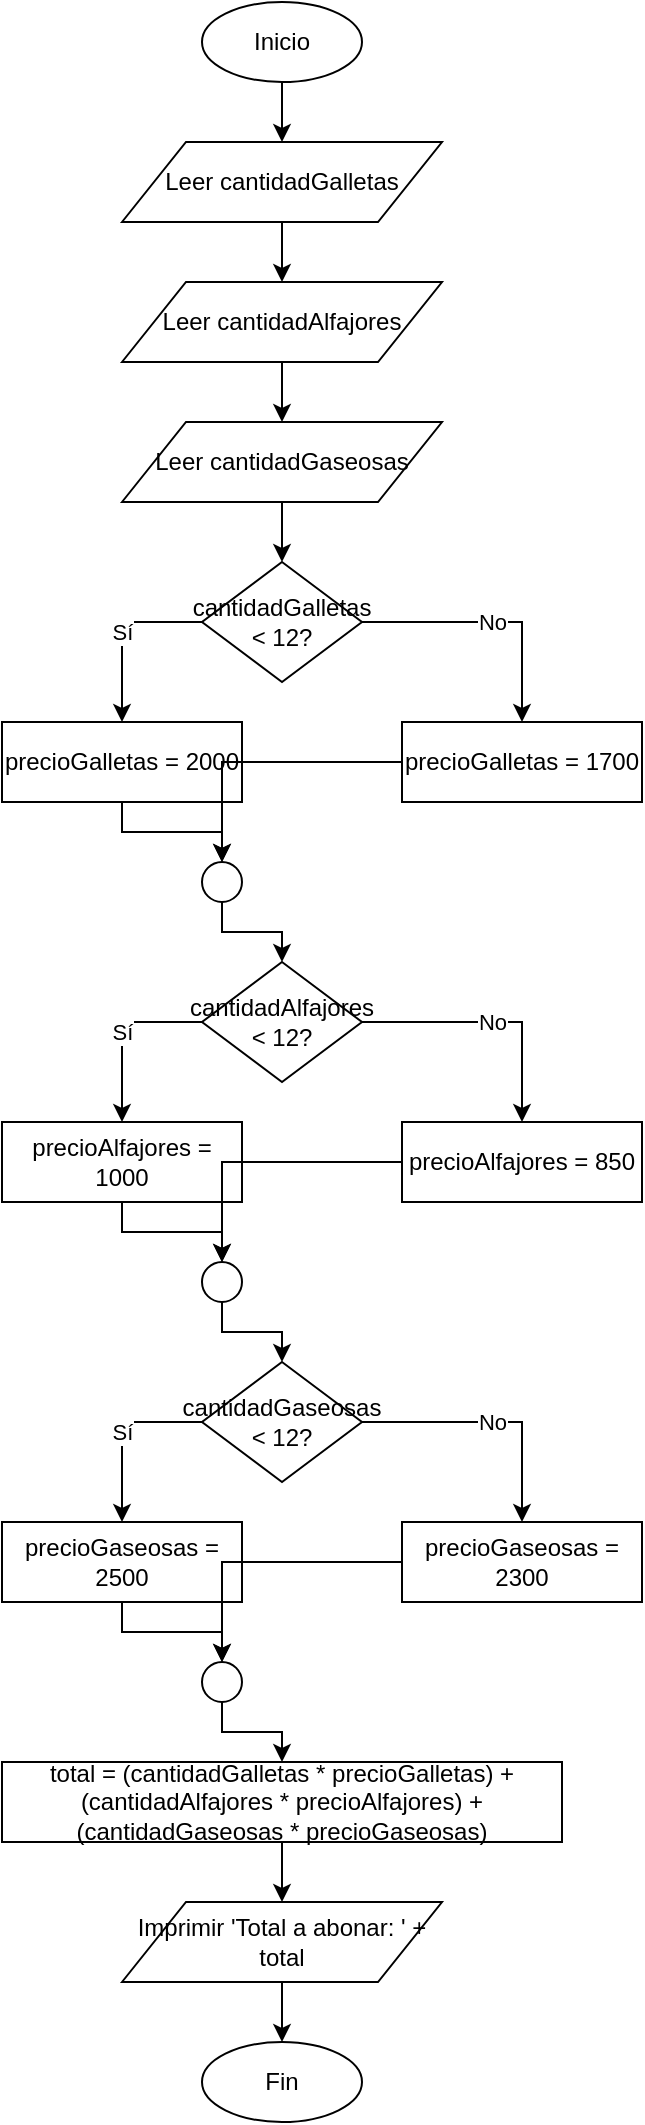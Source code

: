 <mxfile version="27.0.6">
  <diagram name="Page-1" id="qCQBoRJt0O49EkEic1T_">
    <mxGraphModel dx="1216" dy="821" grid="1" gridSize="10" guides="1" tooltips="1" connect="1" arrows="1" fold="1" page="1" pageScale="1" pageWidth="827" pageHeight="1169" math="0" shadow="0">
      <root>
        <mxCell id="0" />
        <mxCell id="1" parent="0" />
        <!-- Start -->
        <mxCell id="start" value="Inicio" style="ellipse;whiteSpace=wrap;html=1;" vertex="1" parent="1">
          <mxGeometry x="400" y="50" width="80" height="40" as="geometry" />
        </mxCell>
        <!-- Input Galletas -->
        <mxCell id="inputGalletas" value="Leer cantidadGalletas" style="shape=parallelogram;whiteSpace=wrap;html=1;" vertex="1" parent="1">
          <mxGeometry x="360" y="120" width="160" height="40" as="geometry" />
        </mxCell>
        <!-- Input Alfajores -->
        <mxCell id="inputAlfajores" value="Leer cantidadAlfajores" style="shape=parallelogram;whiteSpace=wrap;html=1;" vertex="1" parent="1">
          <mxGeometry x="360" y="190" width="160" height="40" as="geometry" />
        </mxCell>
        <!-- Input Gaseosas -->
        <mxCell id="inputGaseosas" value="Leer cantidadGaseosas" style="shape=parallelogram;whiteSpace=wrap;html=1;" vertex="1" parent="1">
          <mxGeometry x="360" y="260" width="160" height="40" as="geometry" />
        </mxCell>
        <!-- Decision Galletas -->
        <mxCell id="decGalletas" value="cantidadGalletas &lt; 12?" style="rhombus;whiteSpace=wrap;html=1;" vertex="1" parent="1">
          <mxGeometry x="400" y="330" width="80" height="60" as="geometry" />
        </mxCell>
        <!-- Yes Galletas -->
        <mxCell id="yesGalletas" value="precioGalletas = 2000" style="rounded=0;whiteSpace=wrap;html=1;" vertex="1" parent="1">
          <mxGeometry x="300" y="410" width="120" height="40" as="geometry" />
        </mxCell>
        <!-- No Galletas -->
        <mxCell id="noGalletas" value="precioGalletas = 1700" style="rounded=0;whiteSpace=wrap;html=1;" vertex="1" parent="1">
          <mxGeometry x="500" y="410" width="120" height="40" as="geometry" />
        </mxCell>
        <!-- Merge Galletas -->
        <mxCell id="mergeGalletas" value="" style="ellipse;whiteSpace=wrap;html=1;aspect=fixed;" vertex="1" parent="1">
          <mxGeometry x="400" y="480" width="20" height="20" as="geometry" />
        </mxCell>
        <!-- Decision Alfajores -->
        <mxCell id="decAlfajores" value="cantidadAlfajores &lt; 12?" style="rhombus;whiteSpace=wrap;html=1;" vertex="1" parent="1">
          <mxGeometry x="400" y="530" width="80" height="60" as="geometry" />
        </mxCell>
        <!-- Yes Alfajores -->
        <mxCell id="yesAlfajores" value="precioAlfajores = 1000" style="rounded=0;whiteSpace=wrap;html=1;" vertex="1" parent="1">
          <mxGeometry x="300" y="610" width="120" height="40" as="geometry" />
        </mxCell>
        <!-- No Alfajores -->
        <mxCell id="noAlfajores" value="precioAlfajores = 850" style="rounded=0;whiteSpace=wrap;html=1;" vertex="1" parent="1">
          <mxGeometry x="500" y="610" width="120" height="40" as="geometry" />
        </mxCell>
        <!-- Merge Alfajores -->
        <mxCell id="mergeAlfajores" value="" style="ellipse;whiteSpace=wrap;html=1;aspect=fixed;" vertex="1" parent="1">
          <mxGeometry x="400" y="680" width="20" height="20" as="geometry" />
        </mxCell>
        <!-- Decision Gaseosas -->
        <mxCell id="decGaseosas" value="cantidadGaseosas &lt; 12?" style="rhombus;whiteSpace=wrap;html=1;" vertex="1" parent="1">
          <mxGeometry x="400" y="730" width="80" height="60" as="geometry" />
        </mxCell>
        <!-- Yes Gaseosas -->
        <mxCell id="yesGaseosas" value="precioGaseosas = 2500" style="rounded=0;whiteSpace=wrap;html=1;" vertex="1" parent="1">
          <mxGeometry x="300" y="810" width="120" height="40" as="geometry" />
        </mxCell>
        <!-- No Gaseosas -->
        <mxCell id="noGaseosas" value="precioGaseosas = 2300" style="rounded=0;whiteSpace=wrap;html=1;" vertex="1" parent="1">
          <mxGeometry x="500" y="810" width="120" height="40" as="geometry" />
        </mxCell>
        <!-- Merge Gaseosas -->
        <mxCell id="mergeGaseosas" value="" style="ellipse;whiteSpace=wrap;html=1;aspect=fixed;" vertex="1" parent="1">
          <mxGeometry x="400" y="880" width="20" height="20" as="geometry" />
        </mxCell>
        <!-- Calculate Total -->
        <mxCell id="calcTotal" value="total = (cantidadGalletas * precioGalletas) + (cantidadAlfajores * precioAlfajores) + (cantidadGaseosas * precioGaseosas)" style="rounded=0;whiteSpace=wrap;html=1;" vertex="1" parent="1">
          <mxGeometry x="300" y="930" width="280" height="40" as="geometry" />
        </mxCell>
        <!-- Output -->
        <mxCell id="output" value="Imprimir 'Total a abonar: ' + total" style="shape=parallelogram;whiteSpace=wrap;html=1;" vertex="1" parent="1">
          <mxGeometry x="360" y="1000" width="160" height="40" as="geometry" />
        </mxCell>
        <!-- End -->
        <mxCell id="end" value="Fin" style="ellipse;whiteSpace=wrap;html=1;" vertex="1" parent="1">
          <mxGeometry x="400" y="1070" width="80" height="40" as="geometry" />
        </mxCell>
        <!-- Edges -->
        <mxCell id="e1" style="edgeStyle=orthogonalEdgeStyle;rounded=0;html=1;" edge="1" parent="1" source="start" target="inputGalletas">
          <mxGeometry relative="1" as="geometry" />
        </mxCell>
        <mxCell id="e2" style="edgeStyle=orthogonalEdgeStyle;rounded=0;html=1;" edge="1" parent="1" source="inputGalletas" target="inputAlfajores">
          <mxGeometry relative="1" as="geometry" />
        </mxCell>
        <mxCell id="e3" style="edgeStyle=orthogonalEdgeStyle;rounded=0;html=1;" edge="1" parent="1" source="inputAlfajores" target="inputGaseosas">
          <mxGeometry relative="1" as="geometry" />
        </mxCell>
        <mxCell id="e4" style="edgeStyle=orthogonalEdgeStyle;rounded=0;html=1;" edge="1" parent="1" source="inputGaseosas" target="decGalletas">
          <mxGeometry relative="1" as="geometry" />
        </mxCell>
        <mxCell id="e5" value="Sí" style="edgeStyle=orthogonalEdgeStyle;rounded=0;html=1;exitX=0;exitY=0.5;" edge="1" parent="1" source="decGalletas" target="yesGalletas">
          <mxGeometry relative="1" as="geometry" />
        </mxCell>
        <mxCell id="e6" value="No" style="edgeStyle=orthogonalEdgeStyle;rounded=0;html=1;exitX=1;exitY=0.5;" edge="1" parent="1" source="decGalletas" target="noGalletas">
          <mxGeometry relative="1" as="geometry" />
        </mxCell>
        <mxCell id="e7" style="edgeStyle=orthogonalEdgeStyle;rounded=0;html=1;" edge="1" parent="1" source="yesGalletas" target="mergeGalletas">
          <mxGeometry relative="1" as="geometry" />
        </mxCell>
        <mxCell id="e8" style="edgeStyle=orthogonalEdgeStyle;rounded=0;html=1;" edge="1" parent="1" source="noGalletas" target="mergeGalletas">
          <mxGeometry relative="1" as="geometry" />
        </mxCell>
        <mxCell id="e9" style="edgeStyle=orthogonalEdgeStyle;rounded=0;html=1;" edge="1" parent="1" source="mergeGalletas" target="decAlfajores">
          <mxGeometry relative="1" as="geometry" />
        </mxCell>
        <mxCell id="e10" value="Sí" style="edgeStyle=orthogonalEdgeStyle;rounded=0;html=1;exitX=0;exitY=0.5;" edge="1" parent="1" source="decAlfajores" target="yesAlfajores">
          <mxGeometry relative="1" as="geometry" />
        </mxCell>
        <mxCell id="e11" value="No" style="edgeStyle=orthogonalEdgeStyle;rounded=0;html=1;exitX=1;exitY=0.5;" edge="1" parent="1" source="decAlfajores" target="noAlfajores">
          <mxGeometry relative="1" as="geometry" />
        </mxCell>
        <mxCell id="e12" style="edgeStyle=orthogonalEdgeStyle;rounded=0;html=1;" edge="1" parent="1" source="yesAlfajores" target="mergeAlfajores">
          <mxGeometry relative="1" as="geometry" />
        </mxCell>
        <mxCell id="e13" style="edgeStyle=orthogonalEdgeStyle;rounded=0;html=1;" edge="1" parent="1" source="noAlfajores" target="mergeAlfajores">
          <mxGeometry relative="1" as="geometry" />
        </mxCell>
        <mxCell id="e14" style="edgeStyle=orthogonalEdgeStyle;rounded=0;html=1;" edge="1" parent="1" source="mergeAlfajores" target="decGaseosas">
          <mxGeometry relative="1" as="geometry" />
        </mxCell>
        <mxCell id="e15" value="Sí" style="edgeStyle=orthogonalEdgeStyle;rounded=0;html=1;exitX=0;exitY=0.5;" edge="1" parent="1" source="decGaseosas" target="yesGaseosas">
          <mxGeometry relative="1" as="geometry" />
        </mxCell>
        <mxCell id="e16" value="No" style="edgeStyle=orthogonalEdgeStyle;rounded=0;html=1;exitX=1;exitY=0.5;" edge="1" parent="1" source="decGaseosas" target="noGaseosas">
          <mxGeometry relative="1" as="geometry" />
        </mxCell>
        <mxCell id="e17" style="edgeStyle=orthogonalEdgeStyle;rounded=0;html=1;" edge="1" parent="1" source="yesGaseosas" target="mergeGaseosas">
          <mxGeometry relative="1" as="geometry" />
        </mxCell>
        <mxCell id="e18" style="edgeStyle=orthogonalEdgeStyle;rounded=0;html=1;" edge="1" parent="1" source="noGaseosas" target="mergeGaseosas">
          <mxGeometry relative="1" as="geometry" />
        </mxCell>
        <mxCell id="e19" style="edgeStyle=orthogonalEdgeStyle;rounded=0;html=1;" edge="1" parent="1" source="mergeGaseosas" target="calcTotal">
          <mxGeometry relative="1" as="geometry" />
        </mxCell>
        <mxCell id="e20" style="edgeStyle=orthogonalEdgeStyle;rounded=0;html=1;" edge="1" parent="1" source="calcTotal" target="output">
          <mxGeometry relative="1" as="geometry" />
        </mxCell>
        <mxCell id="e21" style="edgeStyle=orthogonalEdgeStyle;rounded=0;html=1;" edge="1" parent="1" source="output" target="end">
          <mxGeometry relative="1" as="geometry" />
        </mxCell>
      </root>
    </mxGraphModel>
  </diagram>
</mxfile>
